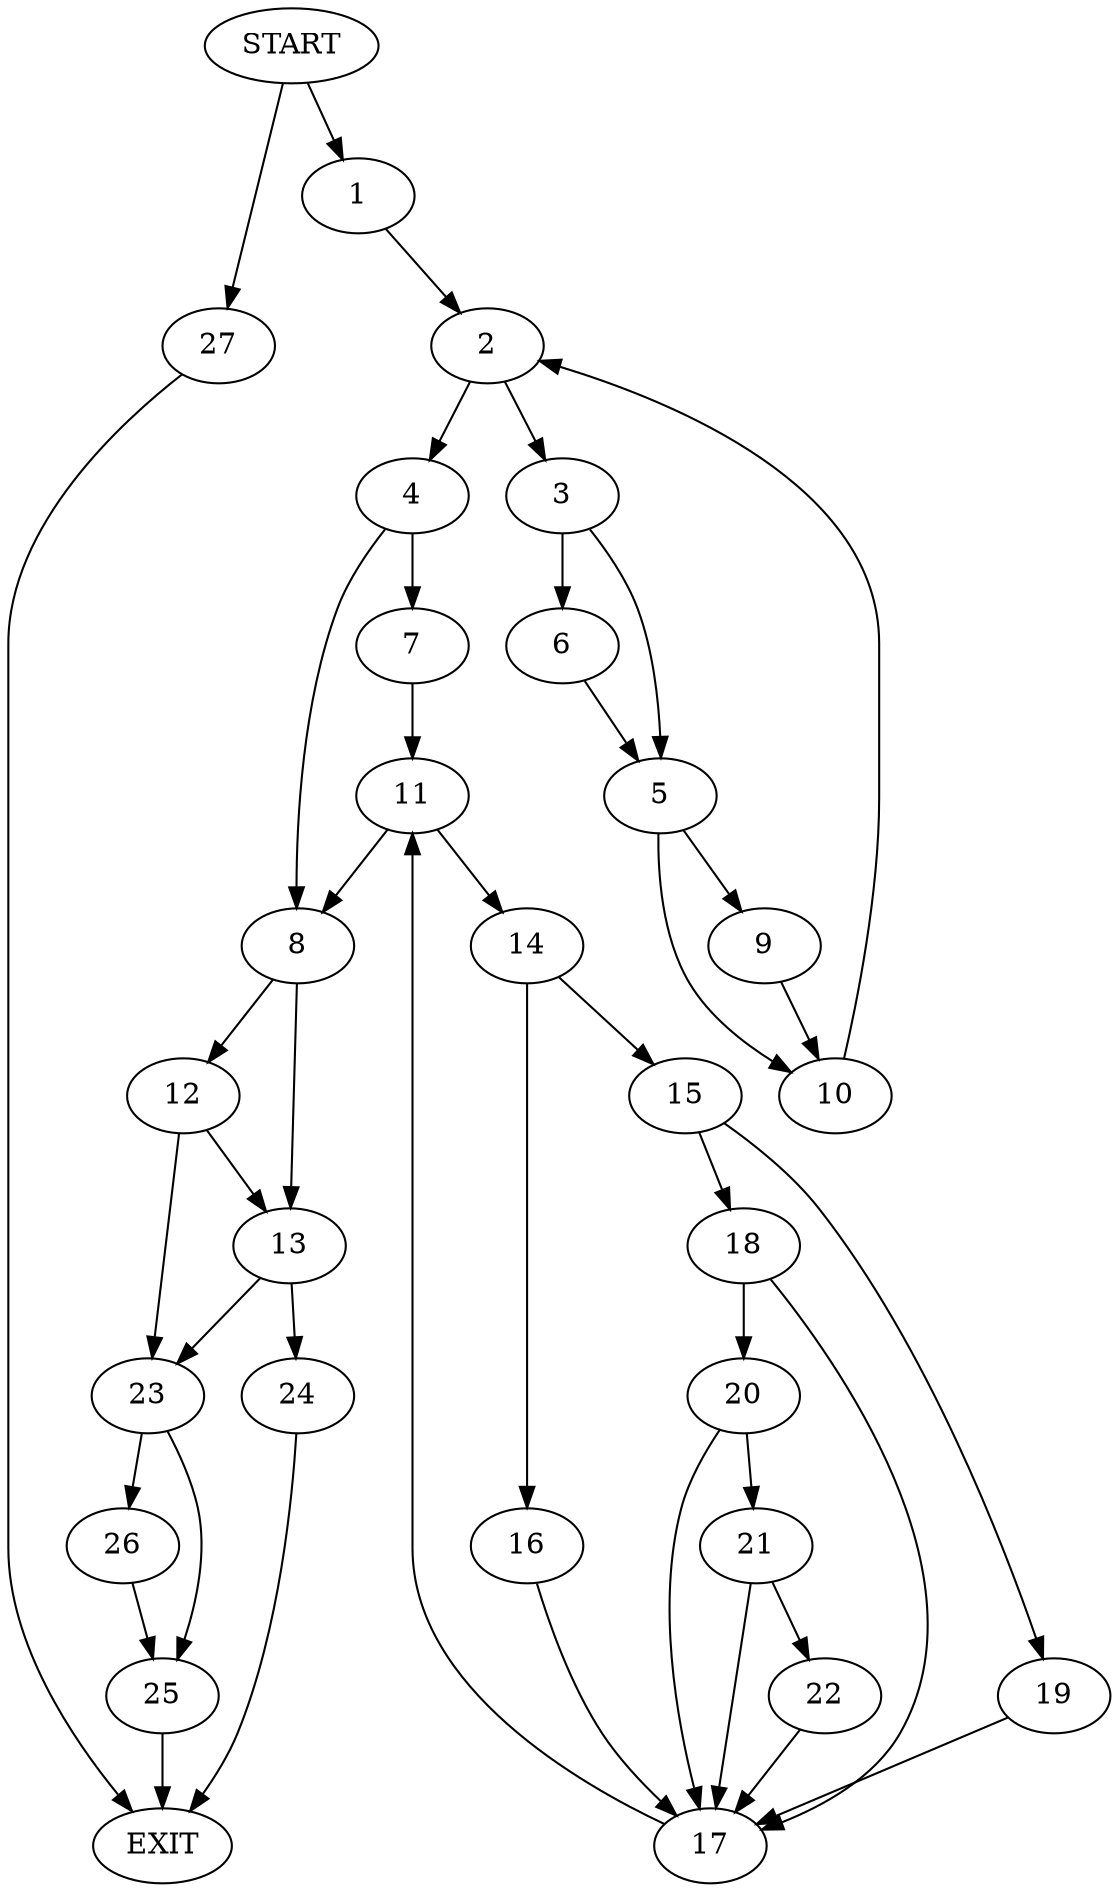 digraph {
0 [label="START"]
28 [label="EXIT"]
0 -> 1
1 -> 2
2 -> 3
2 -> 4
3 -> 5
3 -> 6
4 -> 7
4 -> 8
5 -> 9
5 -> 10
6 -> 5
10 -> 2
9 -> 10
7 -> 11
8 -> 12
8 -> 13
11 -> 8
11 -> 14
14 -> 15
14 -> 16
16 -> 17
15 -> 18
15 -> 19
17 -> 11
19 -> 17
18 -> 20
18 -> 17
20 -> 21
20 -> 17
21 -> 22
21 -> 17
22 -> 17
12 -> 23
12 -> 13
13 -> 24
13 -> 23
23 -> 25
23 -> 26
24 -> 28
25 -> 28
26 -> 25
0 -> 27
27 -> 28
}
